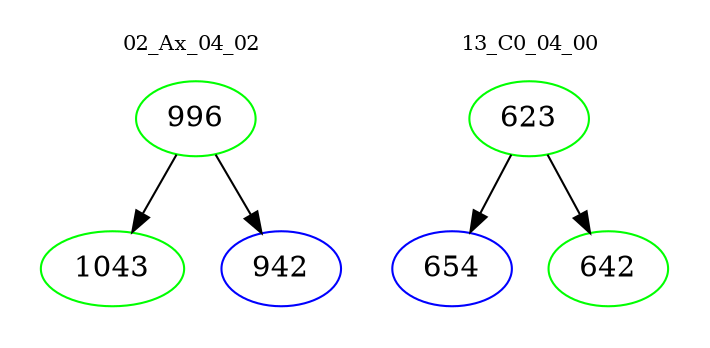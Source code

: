 digraph{
subgraph cluster_0 {
color = white
label = "02_Ax_04_02";
fontsize=10;
T0_996 [label="996", color="green"]
T0_996 -> T0_1043 [color="black"]
T0_1043 [label="1043", color="green"]
T0_996 -> T0_942 [color="black"]
T0_942 [label="942", color="blue"]
}
subgraph cluster_1 {
color = white
label = "13_C0_04_00";
fontsize=10;
T1_623 [label="623", color="green"]
T1_623 -> T1_654 [color="black"]
T1_654 [label="654", color="blue"]
T1_623 -> T1_642 [color="black"]
T1_642 [label="642", color="green"]
}
}
